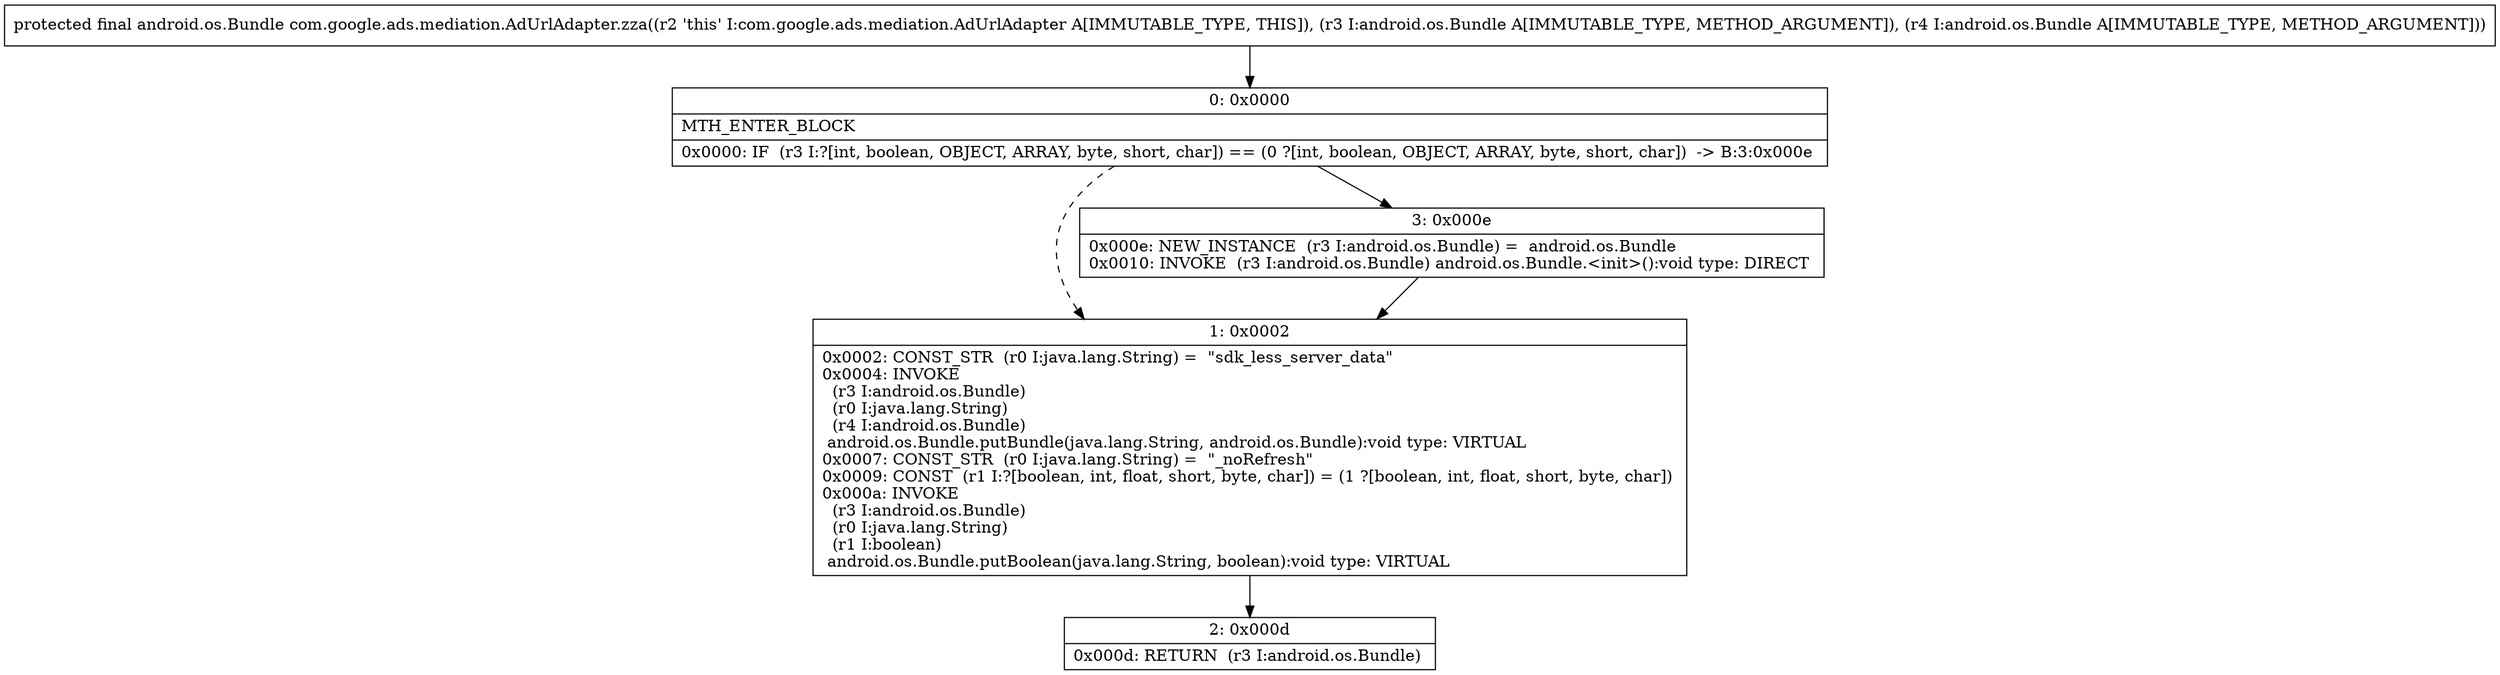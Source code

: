 digraph "CFG forcom.google.ads.mediation.AdUrlAdapter.zza(Landroid\/os\/Bundle;Landroid\/os\/Bundle;)Landroid\/os\/Bundle;" {
Node_0 [shape=record,label="{0\:\ 0x0000|MTH_ENTER_BLOCK\l|0x0000: IF  (r3 I:?[int, boolean, OBJECT, ARRAY, byte, short, char]) == (0 ?[int, boolean, OBJECT, ARRAY, byte, short, char])  \-\> B:3:0x000e \l}"];
Node_1 [shape=record,label="{1\:\ 0x0002|0x0002: CONST_STR  (r0 I:java.lang.String) =  \"sdk_less_server_data\" \l0x0004: INVOKE  \l  (r3 I:android.os.Bundle)\l  (r0 I:java.lang.String)\l  (r4 I:android.os.Bundle)\l android.os.Bundle.putBundle(java.lang.String, android.os.Bundle):void type: VIRTUAL \l0x0007: CONST_STR  (r0 I:java.lang.String) =  \"_noRefresh\" \l0x0009: CONST  (r1 I:?[boolean, int, float, short, byte, char]) = (1 ?[boolean, int, float, short, byte, char]) \l0x000a: INVOKE  \l  (r3 I:android.os.Bundle)\l  (r0 I:java.lang.String)\l  (r1 I:boolean)\l android.os.Bundle.putBoolean(java.lang.String, boolean):void type: VIRTUAL \l}"];
Node_2 [shape=record,label="{2\:\ 0x000d|0x000d: RETURN  (r3 I:android.os.Bundle) \l}"];
Node_3 [shape=record,label="{3\:\ 0x000e|0x000e: NEW_INSTANCE  (r3 I:android.os.Bundle) =  android.os.Bundle \l0x0010: INVOKE  (r3 I:android.os.Bundle) android.os.Bundle.\<init\>():void type: DIRECT \l}"];
MethodNode[shape=record,label="{protected final android.os.Bundle com.google.ads.mediation.AdUrlAdapter.zza((r2 'this' I:com.google.ads.mediation.AdUrlAdapter A[IMMUTABLE_TYPE, THIS]), (r3 I:android.os.Bundle A[IMMUTABLE_TYPE, METHOD_ARGUMENT]), (r4 I:android.os.Bundle A[IMMUTABLE_TYPE, METHOD_ARGUMENT])) }"];
MethodNode -> Node_0;
Node_0 -> Node_1[style=dashed];
Node_0 -> Node_3;
Node_1 -> Node_2;
Node_3 -> Node_1;
}

